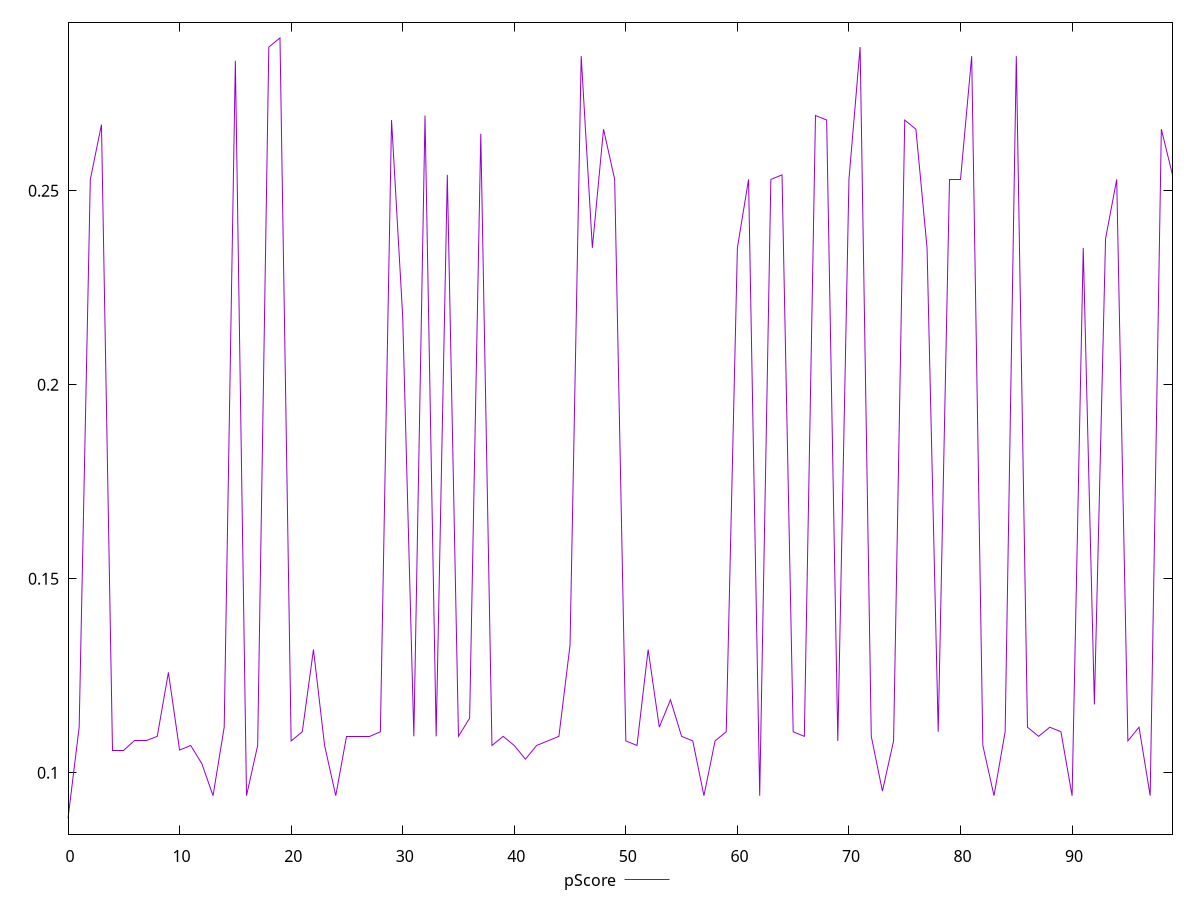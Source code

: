 reset

$pScore <<EOF
0 0.08823529411764702
1 0.11176470588235293
2 0.2529411764705882
3 0.2670588235294118
4 0.10588235294117648
5 0.10588235294117648
6 0.10823529411764704
7 0.10823529411764704
8 0.10941176470588232
9 0.12588235294117645
10 0.10588235294117648
11 0.10705882352941176
12 0.10235294117647059
13 0.09411764705882353
14 0.11176470588235293
15 0.28352941176470586
16 0.09411764705882353
17 0.10705882352941176
18 0.28705882352941176
19 0.28941176470588237
20 0.10823529411764704
21 0.11058823529411765
22 0.13176470588235295
23 0.10705882352941176
24 0.09411764705882353
25 0.10941176470588232
26 0.10941176470588232
27 0.10941176470588232
28 0.11058823529411765
29 0.268235294117647
30 0.21764705882352942
31 0.10941176470588232
32 0.26941176470588235
33 0.10941176470588232
34 0.25411764705882356
35 0.10941176470588232
36 0.11411764705882355
37 0.2647058823529412
38 0.10705882352941176
39 0.10941176470588232
40 0.10705882352941176
41 0.10352941176470587
42 0.10705882352941176
43 0.10823529411764704
44 0.10941176470588232
45 0.13294117647058823
46 0.28470588235294114
47 0.23529411764705882
48 0.26588235294117646
49 0.2529411764705882
50 0.10823529411764704
51 0.10705882352941176
52 0.13176470588235295
53 0.11176470588235293
54 0.11882352941176472
55 0.10941176470588232
56 0.10823529411764704
57 0.09411764705882353
58 0.10823529411764704
59 0.11058823529411765
60 0.23529411764705882
61 0.2529411764705882
62 0.09411764705882353
63 0.2529411764705882
64 0.25411764705882356
65 0.11058823529411765
66 0.10941176470588232
67 0.26941176470588235
68 0.268235294117647
69 0.10823529411764704
70 0.2529411764705882
71 0.28705882352941176
72 0.10941176470588232
73 0.09529411764705881
74 0.10823529411764704
75 0.268235294117647
76 0.26588235294117646
77 0.23529411764705882
78 0.11058823529411765
79 0.2529411764705882
80 0.2529411764705882
81 0.28470588235294114
82 0.10705882352941176
83 0.09411764705882353
84 0.11058823529411765
85 0.28470588235294114
86 0.11176470588235293
87 0.10941176470588232
88 0.11176470588235293
89 0.11058823529411765
90 0.09411764705882353
91 0.23529411764705882
92 0.11764705882352938
93 0.23764705882352938
94 0.2529411764705882
95 0.10823529411764704
96 0.11176470588235293
97 0.09411764705882353
98 0.26588235294117646
99 0.25411764705882356
EOF

set key outside below
set xrange [0:99]
set yrange [0.08421176470588232:0.29343529411764707]
set trange [0.08421176470588232:0.29343529411764707]
set terminal svg size 640, 500 enhanced background rgb 'white'
set output "reports/report_00030_2021-02-24T20-42-31.540Z/unused-javascript/samples/music/pScore/values.svg"

plot $pScore title "pScore" with line

reset
